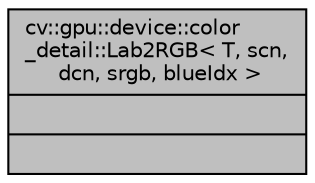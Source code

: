 digraph "cv::gpu::device::color_detail::Lab2RGB&lt; T, scn, dcn, srgb, blueIdx &gt;"
{
 // LATEX_PDF_SIZE
  edge [fontname="Helvetica",fontsize="10",labelfontname="Helvetica",labelfontsize="10"];
  node [fontname="Helvetica",fontsize="10",shape=record];
  Node1 [label="{cv::gpu::device::color\l_detail::Lab2RGB\< T, scn,\l dcn, srgb, blueIdx \>\n||}",height=0.2,width=0.4,color="black", fillcolor="grey75", style="filled", fontcolor="black",tooltip=" "];
}
